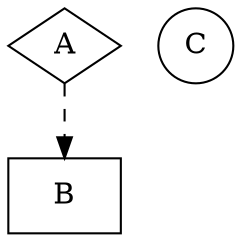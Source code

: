 digraph test0 {

  A [shape=diamond]
  B [shape=box]
  C [shape=circle]

  A -> B [style=dashed, color=g]

}
